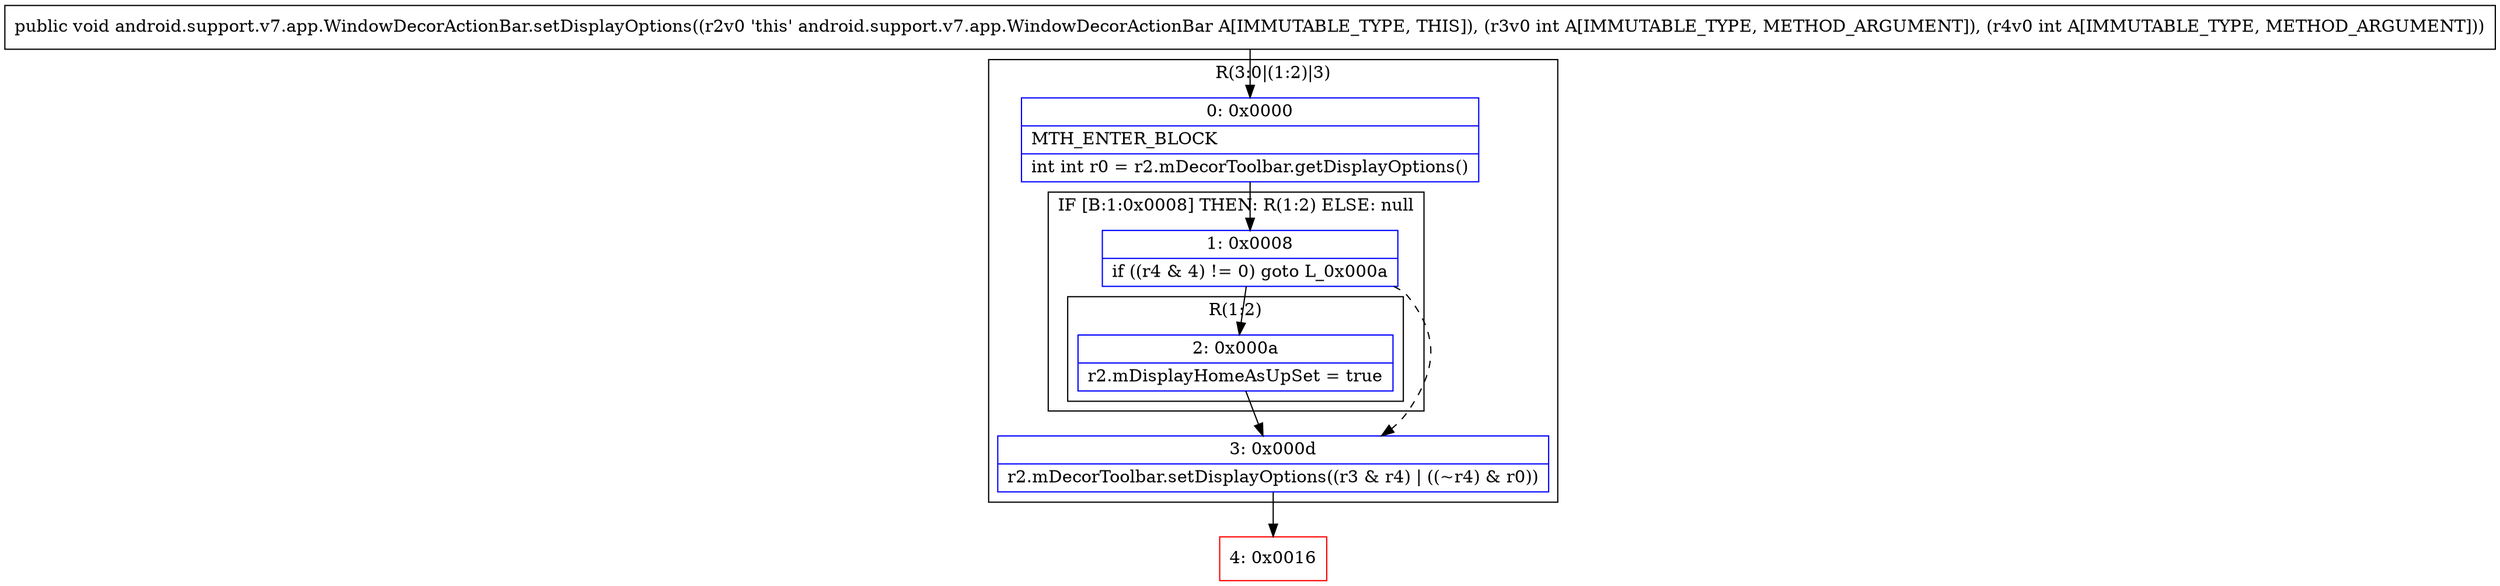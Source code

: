 digraph "CFG forandroid.support.v7.app.WindowDecorActionBar.setDisplayOptions(II)V" {
subgraph cluster_Region_762446744 {
label = "R(3:0|(1:2)|3)";
node [shape=record,color=blue];
Node_0 [shape=record,label="{0\:\ 0x0000|MTH_ENTER_BLOCK\l|int int r0 = r2.mDecorToolbar.getDisplayOptions()\l}"];
subgraph cluster_IfRegion_1003185468 {
label = "IF [B:1:0x0008] THEN: R(1:2) ELSE: null";
node [shape=record,color=blue];
Node_1 [shape=record,label="{1\:\ 0x0008|if ((r4 & 4) != 0) goto L_0x000a\l}"];
subgraph cluster_Region_1272127396 {
label = "R(1:2)";
node [shape=record,color=blue];
Node_2 [shape=record,label="{2\:\ 0x000a|r2.mDisplayHomeAsUpSet = true\l}"];
}
}
Node_3 [shape=record,label="{3\:\ 0x000d|r2.mDecorToolbar.setDisplayOptions((r3 & r4) \| ((~r4) & r0))\l}"];
}
Node_4 [shape=record,color=red,label="{4\:\ 0x0016}"];
MethodNode[shape=record,label="{public void android.support.v7.app.WindowDecorActionBar.setDisplayOptions((r2v0 'this' android.support.v7.app.WindowDecorActionBar A[IMMUTABLE_TYPE, THIS]), (r3v0 int A[IMMUTABLE_TYPE, METHOD_ARGUMENT]), (r4v0 int A[IMMUTABLE_TYPE, METHOD_ARGUMENT])) }"];
MethodNode -> Node_0;
Node_0 -> Node_1;
Node_1 -> Node_2;
Node_1 -> Node_3[style=dashed];
Node_2 -> Node_3;
Node_3 -> Node_4;
}

